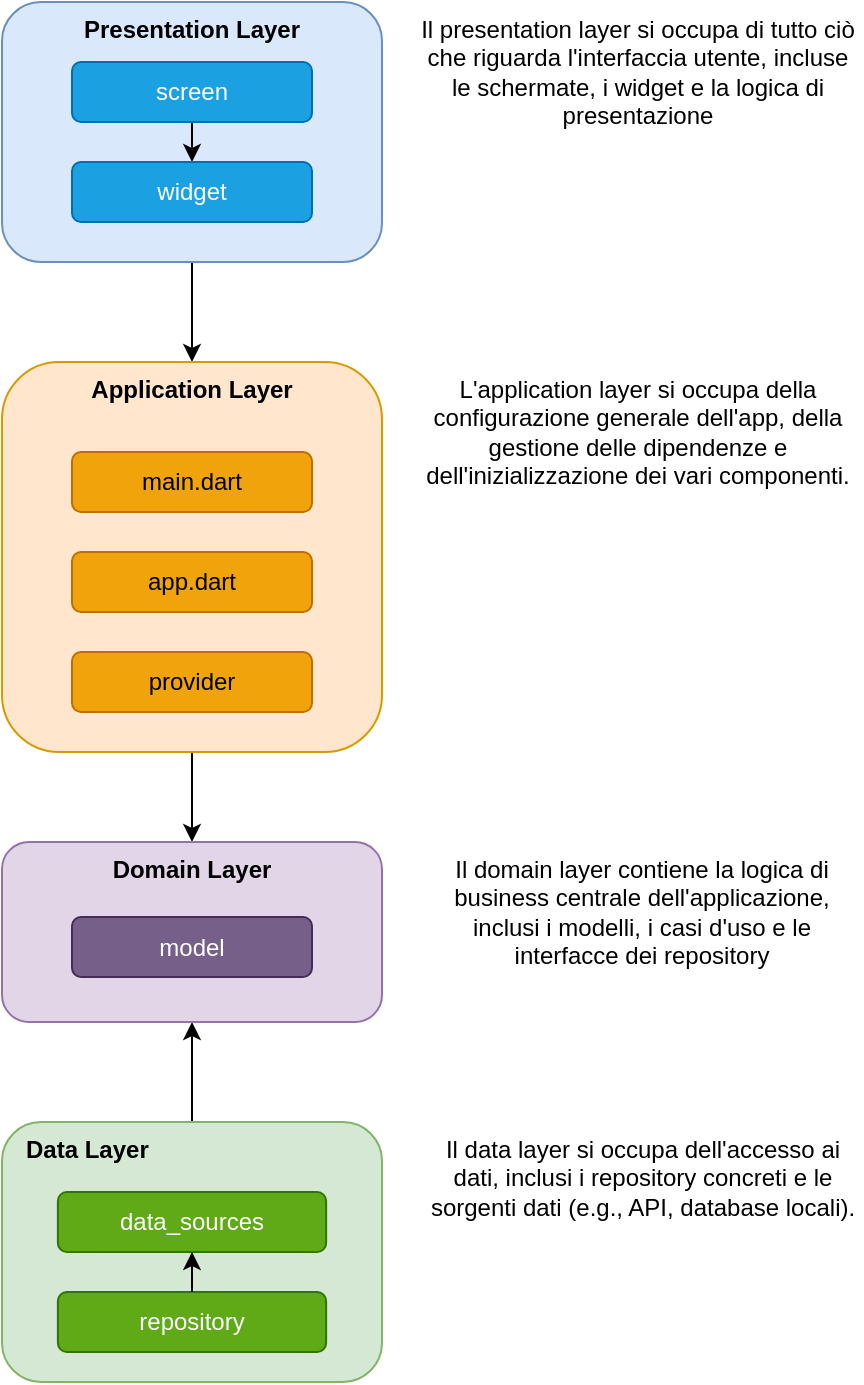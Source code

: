 <mxfile>
    <diagram id="iuXNh0eOK1XOTNSb32b2" name="Page-1">
        <mxGraphModel dx="1531" dy="640" grid="1" gridSize="10" guides="1" tooltips="1" connect="1" arrows="1" fold="1" page="1" pageScale="1" pageWidth="1100" pageHeight="850" math="0" shadow="0">
            <root>
                <mxCell id="0"/>
                <mxCell id="1" parent="0"/>
                <mxCell id="4" value="" style="edgeStyle=none;html=1;" parent="1" source="2" target="3" edge="1">
                    <mxGeometry relative="1" as="geometry"/>
                </mxCell>
                <mxCell id="2" value="Presentation Layer" style="rounded=1;whiteSpace=wrap;html=1;verticalAlign=top;fontStyle=1;labelBackgroundColor=none;fillColor=#dae8fc;strokeColor=#6c8ebf;" parent="1" vertex="1">
                    <mxGeometry x="330" y="30" width="190" height="130" as="geometry"/>
                </mxCell>
                <mxCell id="6" value="" style="edgeStyle=none;html=1;" parent="1" source="3" target="5" edge="1">
                    <mxGeometry relative="1" as="geometry"/>
                </mxCell>
                <mxCell id="8" value="" style="edgeStyle=none;html=1;startArrow=classic;startFill=1;endArrow=none;endFill=0;fillColor=#d5e8d4;strokeColor=#000000;entryX=0.5;entryY=0;entryDx=0;entryDy=0;" parent="1" source="5" target="7" edge="1">
                    <mxGeometry relative="1" as="geometry"/>
                </mxCell>
                <mxCell id="14" value="Il domain layer contiene la logica di business centrale dell'applicazione, inclusi i modelli, i casi d'uso e le interfacce dei repository" style="text;whiteSpace=wrap;html=1;fontFamily=Helvetica;align=center;" parent="1" vertex="1">
                    <mxGeometry x="540" y="450" width="220" height="50" as="geometry"/>
                </mxCell>
                <mxCell id="15" value="Il data layer si occupa dell'accesso ai dati, inclusi i repository concreti e le sorgenti dati (e.g., API, database locali)." style="text;whiteSpace=wrap;html=1;fontFamily=Helvetica;align=center;" parent="1" vertex="1">
                    <mxGeometry x="542.5" y="590" width="215" height="50" as="geometry"/>
                </mxCell>
                <mxCell id="16" value="Il presentation layer si occupa di tutto ciò che riguarda l'interfaccia utente, incluse le schermate, i widget e la logica di presentazione" style="text;whiteSpace=wrap;html=1;fontFamily=Helvetica;align=center;" parent="1" vertex="1">
                    <mxGeometry x="537.5" y="30" width="220" height="70" as="geometry"/>
                </mxCell>
                <mxCell id="17" value="L'application layer si occupa della configurazione generale dell'app, della gestione delle dipendenze e dell'inizializzazione dei vari componenti." style="text;whiteSpace=wrap;html=1;fontFamily=Helvetica;align=center;" parent="1" vertex="1">
                    <mxGeometry x="537.5" y="210" width="220" height="50" as="geometry"/>
                </mxCell>
                <mxCell id="32" value="" style="edgeStyle=none;html=1;" parent="1" source="22" target="23" edge="1">
                    <mxGeometry relative="1" as="geometry"/>
                </mxCell>
                <mxCell id="22" value="&lt;p class=&quot;MsoNormal&quot;&gt;screen&lt;/p&gt;" style="rounded=1;whiteSpace=wrap;html=1;labelBackgroundColor=none;fillColor=#1ba1e2;strokeColor=#006EAF;movable=1;resizable=1;rotatable=1;deletable=1;editable=1;connectable=1;fontFamily=Helvetica;fontColor=#ffffff;" parent="1" vertex="1">
                    <mxGeometry x="365" y="60" width="120" height="30" as="geometry"/>
                </mxCell>
                <mxCell id="23" value="&lt;p class=&quot;MsoNormal&quot;&gt;widget&lt;/p&gt;" style="rounded=1;whiteSpace=wrap;html=1;labelBackgroundColor=none;fillColor=#1ba1e2;strokeColor=#006EAF;movable=1;resizable=1;rotatable=1;deletable=1;editable=1;connectable=1;fontFamily=Helvetica;fontColor=#ffffff;" parent="1" vertex="1">
                    <mxGeometry x="365" y="110" width="120" height="30" as="geometry"/>
                </mxCell>
                <mxCell id="25" value="" style="group" parent="1" vertex="1" connectable="0">
                    <mxGeometry x="330" y="210" width="190" height="195" as="geometry"/>
                </mxCell>
                <mxCell id="3" value="Application Layer" style="rounded=1;whiteSpace=wrap;html=1;verticalAlign=top;fontStyle=1;labelBackgroundColor=none;fillColor=#ffe6cc;strokeColor=#d79b00;movable=1;resizable=1;rotatable=1;deletable=1;editable=1;connectable=1;" parent="25" vertex="1">
                    <mxGeometry width="190" height="195" as="geometry"/>
                </mxCell>
                <mxCell id="20" value="&lt;p class=&quot;MsoNormal&quot;&gt;main.dart&lt;/p&gt;" style="rounded=1;whiteSpace=wrap;html=1;labelBackgroundColor=none;fillColor=#f0a30a;strokeColor=#BD7000;movable=1;resizable=1;rotatable=1;deletable=1;editable=1;connectable=1;fontFamily=Helvetica;fontColor=#000000;" parent="25" vertex="1">
                    <mxGeometry x="35" y="45" width="120" height="30" as="geometry"/>
                </mxCell>
                <mxCell id="21" value="&lt;p class=&quot;MsoNormal&quot;&gt;app.dart&lt;/p&gt;" style="rounded=1;whiteSpace=wrap;html=1;labelBackgroundColor=none;fillColor=#f0a30a;strokeColor=#BD7000;movable=1;resizable=1;rotatable=1;deletable=1;editable=1;connectable=1;fontFamily=Helvetica;fontColor=#000000;" parent="25" vertex="1">
                    <mxGeometry x="35" y="95" width="120" height="30" as="geometry"/>
                </mxCell>
                <mxCell id="24" value="&lt;p class=&quot;MsoNormal&quot;&gt;provider&lt;/p&gt;" style="rounded=1;whiteSpace=wrap;html=1;labelBackgroundColor=none;fillColor=#f0a30a;strokeColor=#BD7000;movable=1;resizable=1;rotatable=1;deletable=1;editable=1;connectable=1;fontFamily=Helvetica;fontColor=#000000;" parent="25" vertex="1">
                    <mxGeometry x="35" y="145" width="120" height="30" as="geometry"/>
                </mxCell>
                <mxCell id="31" value="" style="group" parent="1" vertex="1" connectable="0">
                    <mxGeometry x="330" y="590" width="190" height="130" as="geometry"/>
                </mxCell>
                <mxCell id="7" value="&amp;nbsp; &amp;nbsp;Data Layer" style="rounded=1;whiteSpace=wrap;html=1;verticalAlign=top;fontStyle=1;labelBackgroundColor=none;fillColor=#d5e8d4;strokeColor=#82b366;align=left;movable=1;resizable=1;rotatable=1;deletable=1;editable=1;connectable=1;" parent="31" vertex="1">
                    <mxGeometry width="190" height="130" as="geometry"/>
                </mxCell>
                <mxCell id="10" value="repository" style="rounded=1;whiteSpace=wrap;html=1;labelBackgroundColor=none;fillColor=#60a917;fontColor=#ffffff;strokeColor=#2D7600;movable=1;resizable=1;rotatable=1;deletable=1;editable=1;connectable=1;" parent="31" vertex="1">
                    <mxGeometry x="27.941" y="85" width="134.118" height="30" as="geometry"/>
                </mxCell>
                <mxCell id="12" value="&lt;p class=&quot;MsoNormal&quot;&gt;data_sources&lt;/p&gt;" style="rounded=1;whiteSpace=wrap;html=1;labelBackgroundColor=none;fillColor=#60a917;fontColor=#ffffff;strokeColor=#2D7600;movable=1;resizable=1;rotatable=1;deletable=1;editable=1;connectable=1;fontFamily=Helvetica;" parent="31" vertex="1">
                    <mxGeometry x="27.941" y="35" width="134.118" height="30" as="geometry"/>
                </mxCell>
                <mxCell id="13" value="" style="edgeStyle=none;html=1;strokeColor=#000000;startArrow=none;startFill=0;endArrow=classic;endFill=1;movable=1;resizable=1;rotatable=1;deletable=1;editable=1;connectable=1;" parent="31" source="10" target="12" edge="1">
                    <mxGeometry relative="1" as="geometry"/>
                </mxCell>
                <mxCell id="5" value="Domain Layer" style="rounded=1;whiteSpace=wrap;html=1;verticalAlign=top;fontStyle=1;labelBackgroundColor=none;fillColor=#e1d5e7;strokeColor=#9673a6;" parent="1" vertex="1">
                    <mxGeometry x="330" y="450" width="190" height="90" as="geometry"/>
                </mxCell>
                <mxCell id="18" value="&lt;p class=&quot;MsoNormal&quot;&gt;model&lt;/p&gt;" style="rounded=1;whiteSpace=wrap;html=1;labelBackgroundColor=none;fillColor=#76608a;strokeColor=#432D57;movable=1;resizable=1;rotatable=1;deletable=1;editable=1;connectable=1;fontFamily=Helvetica;fontColor=#ffffff;" parent="1" vertex="1">
                    <mxGeometry x="365" y="487.5" width="120" height="30" as="geometry"/>
                </mxCell>
            </root>
        </mxGraphModel>
    </diagram>
</mxfile>